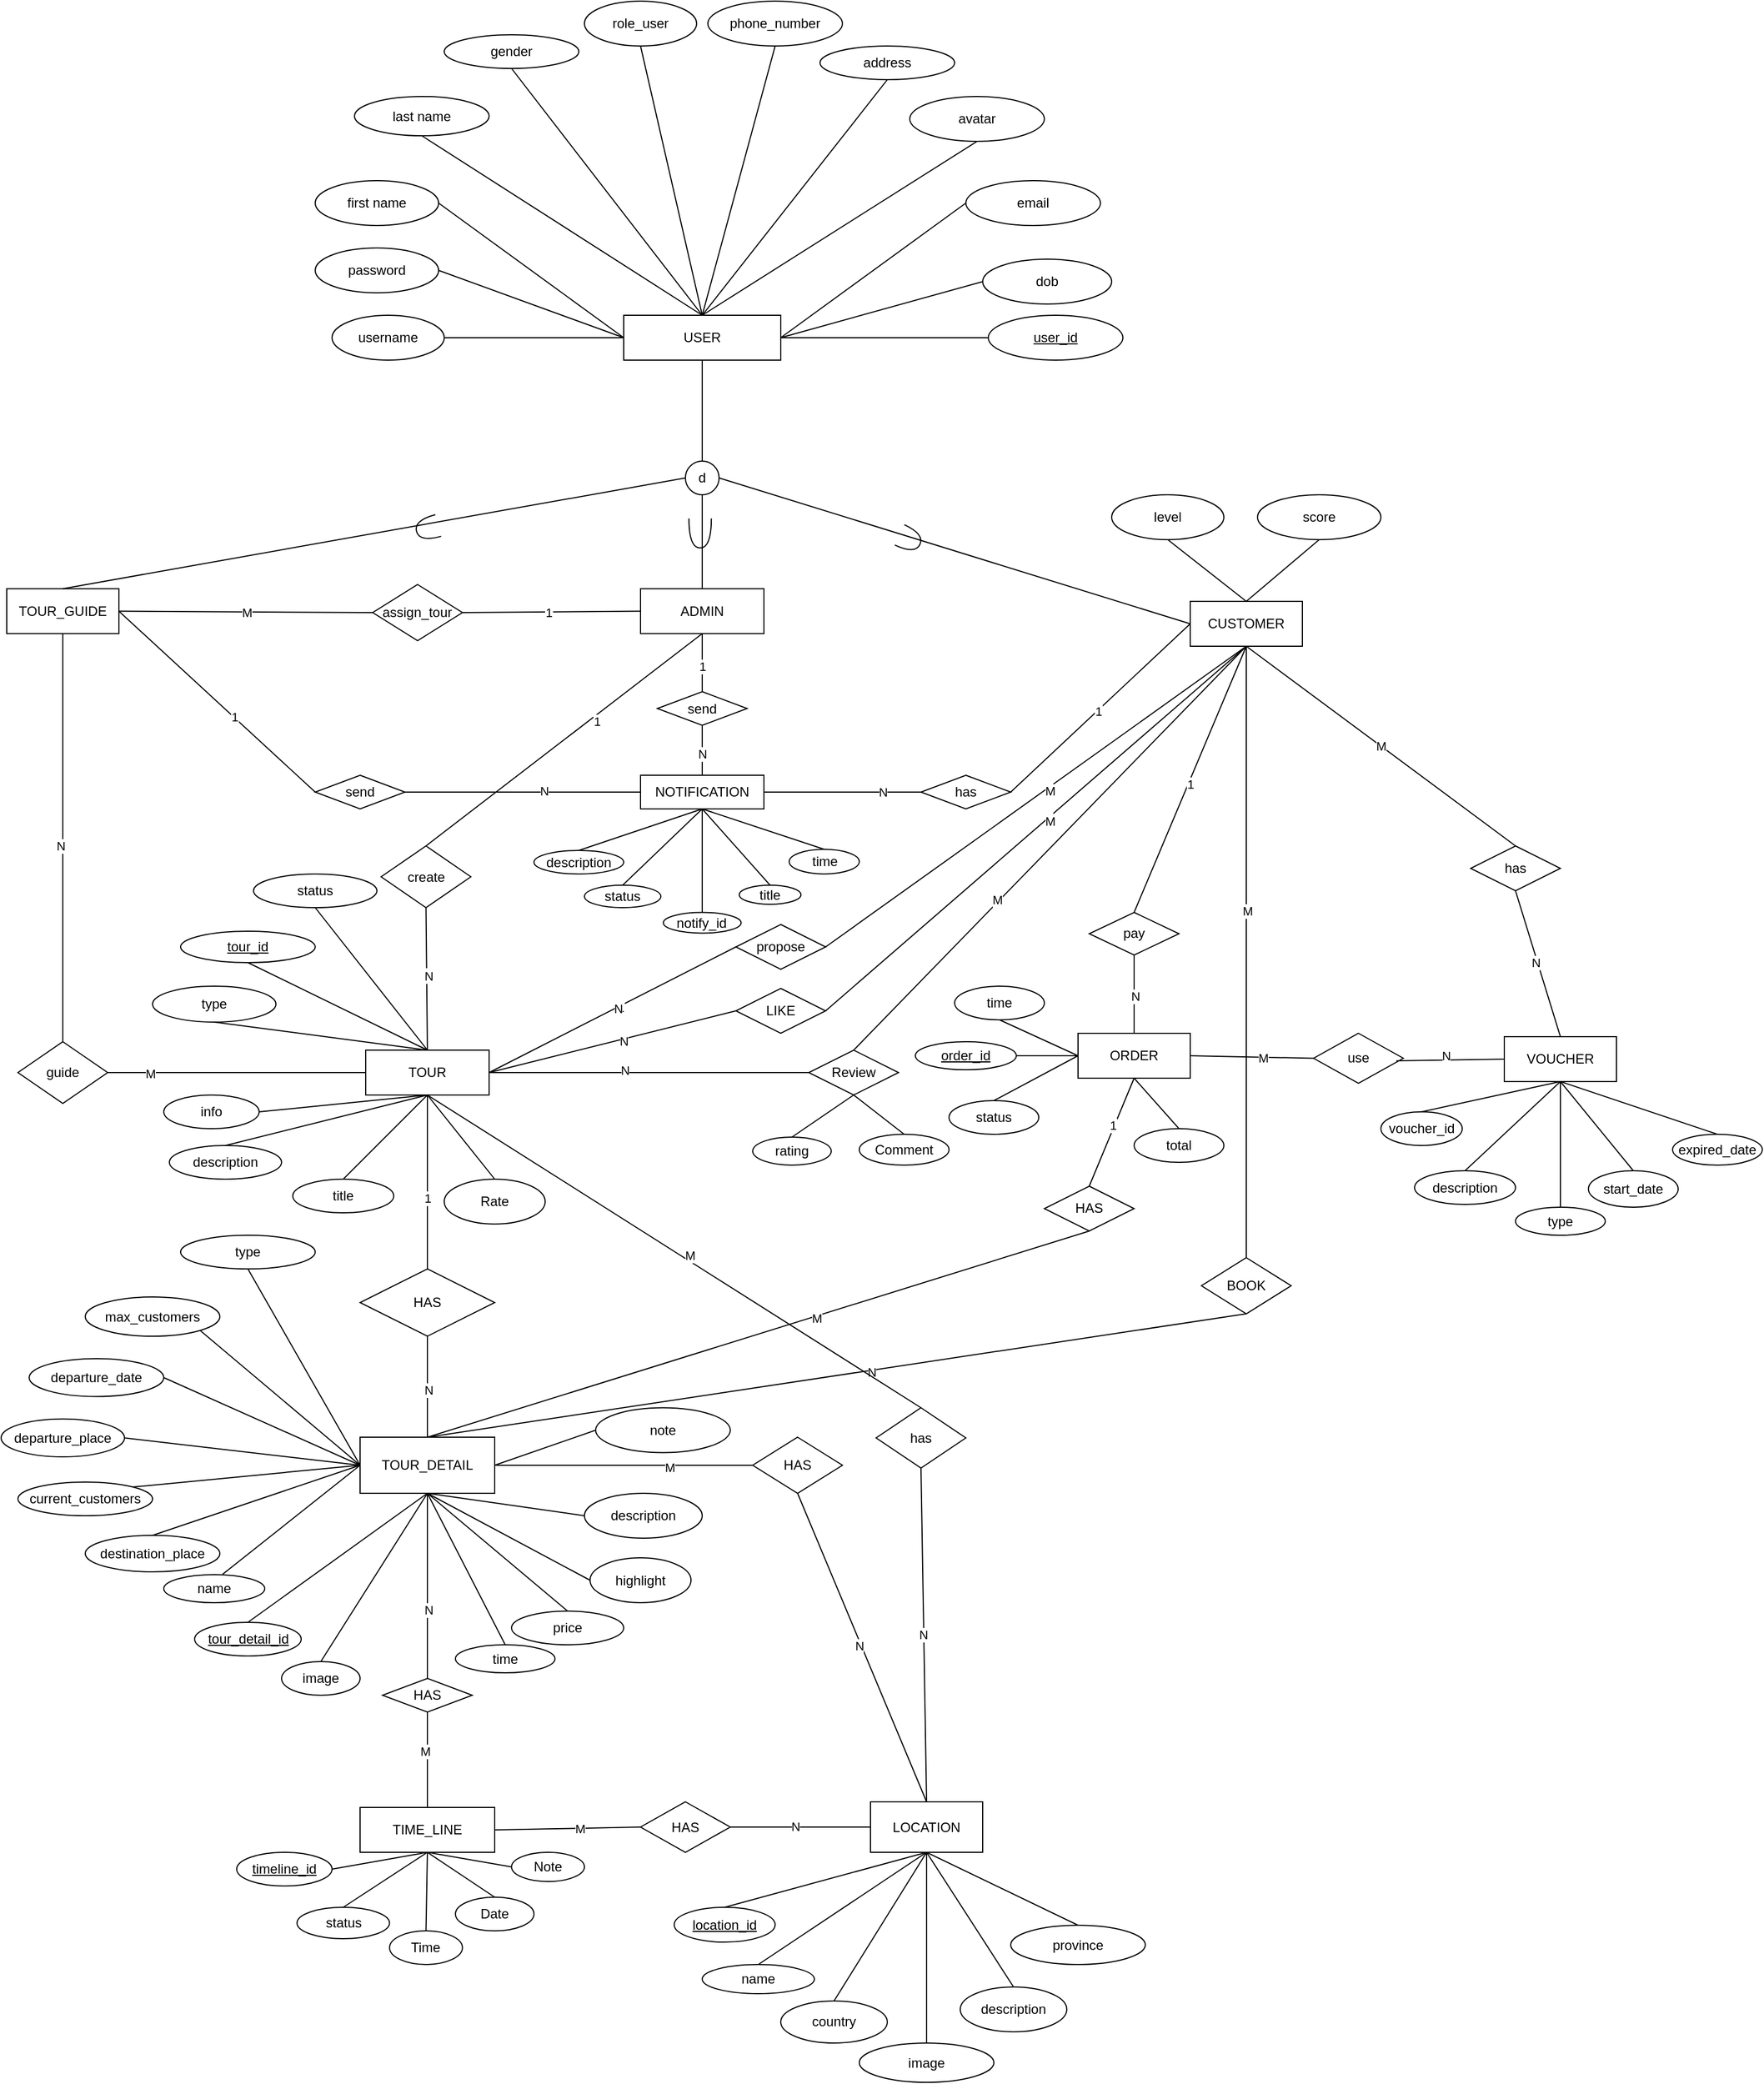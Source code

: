 <mxfile>
    <diagram id="cel2R7KlRSiV6yq5aHG4" name="Page-1">
        <mxGraphModel dx="1692" dy="1862" grid="1" gridSize="10" guides="1" tooltips="1" connect="1" arrows="1" fold="1" page="1" pageScale="1" pageWidth="850" pageHeight="1100" math="0" shadow="0">
            <root>
                <mxCell id="0"/>
                <mxCell id="1" parent="0"/>
                <mxCell id="258" value="TOUR" style="rounded=0;whiteSpace=wrap;html=1;" vertex="1" parent="1">
                    <mxGeometry x="65" y="725" width="110" height="40" as="geometry"/>
                </mxCell>
                <mxCell id="259" value="HAS" style="shape=rhombus;perimeter=rhombusPerimeter;whiteSpace=wrap;html=1;align=center;" vertex="1" parent="1">
                    <mxGeometry x="60" y="920" width="120" height="60" as="geometry"/>
                </mxCell>
                <mxCell id="260" value="CUSTOMER" style="whiteSpace=wrap;html=1;align=center;" vertex="1" parent="1">
                    <mxGeometry x="800" y="325" width="100" height="40" as="geometry"/>
                </mxCell>
                <mxCell id="261" value="Review" style="rhombus;whiteSpace=wrap;html=1;" vertex="1" parent="1">
                    <mxGeometry x="460" y="725" width="80" height="40" as="geometry"/>
                </mxCell>
                <mxCell id="262" value="" style="endArrow=none;html=1;rounded=0;exitX=0.5;exitY=0;exitDx=0;exitDy=0;entryX=0.5;entryY=1;entryDx=0;entryDy=0;" edge="1" parent="1" source="261" target="260">
                    <mxGeometry width="50" height="50" relative="1" as="geometry">
                        <mxPoint x="480" y="570" as="sourcePoint"/>
                        <mxPoint x="530" y="520" as="targetPoint"/>
                    </mxGeometry>
                </mxCell>
                <mxCell id="263" value="M" style="edgeLabel;html=1;align=center;verticalAlign=middle;resizable=0;points=[];" connectable="0" vertex="1" parent="262">
                    <mxGeometry x="-0.261" y="2" relative="1" as="geometry">
                        <mxPoint as="offset"/>
                    </mxGeometry>
                </mxCell>
                <mxCell id="264" value="has" style="rhombus;whiteSpace=wrap;html=1;" vertex="1" parent="1">
                    <mxGeometry x="1050" y="543" width="80" height="40" as="geometry"/>
                </mxCell>
                <mxCell id="265" value="VOUCHER" style="rounded=0;whiteSpace=wrap;html=1;" vertex="1" parent="1">
                    <mxGeometry x="1080" y="713" width="100" height="40" as="geometry"/>
                </mxCell>
                <mxCell id="266" value="USER" style="rounded=0;whiteSpace=wrap;html=1;" vertex="1" parent="1">
                    <mxGeometry x="295" y="70" width="140" height="40" as="geometry"/>
                </mxCell>
                <mxCell id="267" value="TOUR_GUIDE" style="rounded=0;whiteSpace=wrap;html=1;" vertex="1" parent="1">
                    <mxGeometry x="-255" y="313.75" width="100" height="40" as="geometry"/>
                </mxCell>
                <mxCell id="268" value="ADMIN" style="rounded=0;whiteSpace=wrap;html=1;" vertex="1" parent="1">
                    <mxGeometry x="310" y="313.75" width="110" height="40" as="geometry"/>
                </mxCell>
                <mxCell id="269" value="M" style="endArrow=none;html=1;rounded=0;exitX=0.5;exitY=1;exitDx=0;exitDy=0;entryX=0.5;entryY=0;entryDx=0;entryDy=0;" edge="1" parent="1" source="260" target="264">
                    <mxGeometry width="50" height="50" relative="1" as="geometry">
                        <mxPoint x="550" y="350" as="sourcePoint"/>
                        <mxPoint x="1000" y="600" as="targetPoint"/>
                    </mxGeometry>
                </mxCell>
                <mxCell id="270" value="" style="endArrow=none;html=1;rounded=0;exitX=0.5;exitY=1;exitDx=0;exitDy=0;entryX=0.5;entryY=0;entryDx=0;entryDy=0;" edge="1" parent="1" source="264" target="265">
                    <mxGeometry width="50" height="50" relative="1" as="geometry">
                        <mxPoint x="550" y="350" as="sourcePoint"/>
                        <mxPoint x="600" y="300" as="targetPoint"/>
                    </mxGeometry>
                </mxCell>
                <mxCell id="271" value="N" style="edgeLabel;html=1;align=center;verticalAlign=middle;resizable=0;points=[];" connectable="0" vertex="1" parent="270">
                    <mxGeometry x="-0.027" y="-2" relative="1" as="geometry">
                        <mxPoint as="offset"/>
                    </mxGeometry>
                </mxCell>
                <mxCell id="272" value="" style="endArrow=none;html=1;rounded=0;exitX=0.5;exitY=1;exitDx=0;exitDy=0;entryX=1;entryY=0.5;entryDx=0;entryDy=0;" edge="1" parent="1" source="260" target="275">
                    <mxGeometry width="50" height="50" relative="1" as="geometry">
                        <mxPoint x="865" y="399" as="sourcePoint"/>
                        <mxPoint x="455" y="647" as="targetPoint"/>
                    </mxGeometry>
                </mxCell>
                <mxCell id="273" value="1" style="edgeLabel;html=1;align=center;verticalAlign=middle;resizable=0;points=[];" connectable="0" vertex="1" parent="272">
                    <mxGeometry x="-0.059" y="1" relative="1" as="geometry">
                        <mxPoint as="offset"/>
                    </mxGeometry>
                </mxCell>
                <mxCell id="274" value="M" style="edgeLabel;html=1;align=center;verticalAlign=middle;resizable=0;points=[];" connectable="0" vertex="1" parent="272">
                    <mxGeometry x="-0.059" y="2" relative="1" as="geometry">
                        <mxPoint y="1" as="offset"/>
                    </mxGeometry>
                </mxCell>
                <mxCell id="275" value="LIKE" style="rhombus;whiteSpace=wrap;html=1;" vertex="1" parent="1">
                    <mxGeometry x="395" y="670" width="80" height="40" as="geometry"/>
                </mxCell>
                <mxCell id="276" value="TOUR_DETAIL" style="rounded=0;whiteSpace=wrap;html=1;" vertex="1" parent="1">
                    <mxGeometry x="60" y="1070" width="120" height="50" as="geometry"/>
                </mxCell>
                <mxCell id="277" value="" style="endArrow=none;html=1;rounded=0;exitX=0.5;exitY=0;exitDx=0;exitDy=0;entryX=0.5;entryY=1;entryDx=0;entryDy=0;" edge="1" parent="1" source="276" target="259">
                    <mxGeometry width="50" height="50" relative="1" as="geometry">
                        <mxPoint x="230" y="300" as="sourcePoint"/>
                        <mxPoint x="280" y="250" as="targetPoint"/>
                    </mxGeometry>
                </mxCell>
                <mxCell id="278" value="N" style="edgeLabel;html=1;align=center;verticalAlign=middle;resizable=0;points=[];" connectable="0" vertex="1" parent="277">
                    <mxGeometry x="-0.065" y="-1" relative="1" as="geometry">
                        <mxPoint as="offset"/>
                    </mxGeometry>
                </mxCell>
                <mxCell id="279" value="1" style="edgeLabel;html=1;align=center;verticalAlign=middle;resizable=0;points=[];" connectable="0" vertex="1" parent="277">
                    <mxGeometry x="-0.051" relative="1" as="geometry">
                        <mxPoint as="offset"/>
                    </mxGeometry>
                </mxCell>
                <mxCell id="280" value="N" style="edgeLabel;html=1;align=center;verticalAlign=middle;resizable=0;points=[];" connectable="0" vertex="1" parent="277">
                    <mxGeometry x="-0.067" y="-1" relative="1" as="geometry">
                        <mxPoint as="offset"/>
                    </mxGeometry>
                </mxCell>
                <mxCell id="281" value="Rate" style="ellipse;whiteSpace=wrap;html=1;" vertex="1" parent="1">
                    <mxGeometry x="135" y="840" width="90" height="40" as="geometry"/>
                </mxCell>
                <mxCell id="282" value="" style="endArrow=none;html=1;rounded=0;exitX=0.5;exitY=1;exitDx=0;exitDy=0;entryX=0.5;entryY=0;entryDx=0;entryDy=0;" edge="1" parent="1" source="258" target="281">
                    <mxGeometry width="50" height="50" relative="1" as="geometry">
                        <mxPoint x="390" y="590" as="sourcePoint"/>
                        <mxPoint x="440" y="540" as="targetPoint"/>
                    </mxGeometry>
                </mxCell>
                <mxCell id="283" value="BOOK" style="rhombus;whiteSpace=wrap;html=1;" vertex="1" parent="1">
                    <mxGeometry x="810" y="910" width="80" height="50" as="geometry"/>
                </mxCell>
                <mxCell id="284" value="" style="endArrow=none;html=1;rounded=0;exitX=0.5;exitY=0;exitDx=0;exitDy=0;entryX=0.5;entryY=1;entryDx=0;entryDy=0;" edge="1" parent="1" source="283" target="260">
                    <mxGeometry width="50" height="50" relative="1" as="geometry">
                        <mxPoint x="360" y="535" as="sourcePoint"/>
                        <mxPoint x="440" y="360" as="targetPoint"/>
                    </mxGeometry>
                </mxCell>
                <mxCell id="285" value="M" style="edgeLabel;html=1;align=center;verticalAlign=middle;resizable=0;points=[];" connectable="0" vertex="1" parent="284">
                    <mxGeometry x="0.134" y="-1" relative="1" as="geometry">
                        <mxPoint as="offset"/>
                    </mxGeometry>
                </mxCell>
                <mxCell id="286" value="" style="endArrow=none;html=1;rounded=0;exitX=0.5;exitY=0;exitDx=0;exitDy=0;entryX=0.5;entryY=1;entryDx=0;entryDy=0;" edge="1" parent="1" source="276" target="283">
                    <mxGeometry width="50" height="50" relative="1" as="geometry">
                        <mxPoint x="390" y="410" as="sourcePoint"/>
                        <mxPoint x="440" y="360" as="targetPoint"/>
                    </mxGeometry>
                </mxCell>
                <mxCell id="287" value="N" style="edgeLabel;html=1;align=center;verticalAlign=middle;resizable=0;points=[];" connectable="0" vertex="1" parent="286">
                    <mxGeometry x="0.085" y="-1" relative="1" as="geometry">
                        <mxPoint as="offset"/>
                    </mxGeometry>
                </mxCell>
                <mxCell id="288" value="username" style="ellipse;whiteSpace=wrap;html=1;" vertex="1" parent="1">
                    <mxGeometry x="35" y="70" width="100" height="40" as="geometry"/>
                </mxCell>
                <mxCell id="289" value="password" style="ellipse;whiteSpace=wrap;html=1;" vertex="1" parent="1">
                    <mxGeometry x="20" y="10" width="110" height="40" as="geometry"/>
                </mxCell>
                <mxCell id="290" value="first name" style="ellipse;whiteSpace=wrap;html=1;" vertex="1" parent="1">
                    <mxGeometry x="20" y="-50" width="110" height="40" as="geometry"/>
                </mxCell>
                <mxCell id="291" value="last name" style="ellipse;whiteSpace=wrap;html=1;" vertex="1" parent="1">
                    <mxGeometry x="55" y="-125" width="120" height="35" as="geometry"/>
                </mxCell>
                <mxCell id="292" value="phone_number" style="ellipse;whiteSpace=wrap;html=1;" vertex="1" parent="1">
                    <mxGeometry x="370" y="-210" width="120" height="40" as="geometry"/>
                </mxCell>
                <mxCell id="293" value="gender" style="ellipse;whiteSpace=wrap;html=1;" vertex="1" parent="1">
                    <mxGeometry x="135" y="-180" width="120" height="30" as="geometry"/>
                </mxCell>
                <mxCell id="294" value="email" style="ellipse;whiteSpace=wrap;html=1;" vertex="1" parent="1">
                    <mxGeometry x="600" y="-50" width="120" height="40" as="geometry"/>
                </mxCell>
                <mxCell id="295" value="dob" style="ellipse;whiteSpace=wrap;html=1;" vertex="1" parent="1">
                    <mxGeometry x="615" y="20" width="115" height="40" as="geometry"/>
                </mxCell>
                <mxCell id="296" value="role_user" style="ellipse;whiteSpace=wrap;html=1;" vertex="1" parent="1">
                    <mxGeometry x="260" y="-210" width="100" height="40" as="geometry"/>
                </mxCell>
                <mxCell id="297" value="" style="endArrow=none;html=1;rounded=0;exitX=0;exitY=0.5;exitDx=0;exitDy=0;entryX=1;entryY=0.5;entryDx=0;entryDy=0;" edge="1" parent="1" source="266" target="288">
                    <mxGeometry width="50" height="50" relative="1" as="geometry">
                        <mxPoint x="390" y="60" as="sourcePoint"/>
                        <mxPoint x="440" y="10" as="targetPoint"/>
                    </mxGeometry>
                </mxCell>
                <mxCell id="298" value="" style="endArrow=none;html=1;rounded=0;exitX=0;exitY=0.5;exitDx=0;exitDy=0;entryX=1;entryY=0.5;entryDx=0;entryDy=0;" edge="1" parent="1" source="266" target="289">
                    <mxGeometry width="50" height="50" relative="1" as="geometry">
                        <mxPoint x="390" y="60" as="sourcePoint"/>
                        <mxPoint x="440" y="10" as="targetPoint"/>
                    </mxGeometry>
                </mxCell>
                <mxCell id="299" value="" style="endArrow=none;html=1;rounded=0;exitX=0;exitY=0.5;exitDx=0;exitDy=0;entryX=1;entryY=0.5;entryDx=0;entryDy=0;" edge="1" parent="1" source="266" target="290">
                    <mxGeometry width="50" height="50" relative="1" as="geometry">
                        <mxPoint x="390" y="60" as="sourcePoint"/>
                        <mxPoint x="440" y="10" as="targetPoint"/>
                    </mxGeometry>
                </mxCell>
                <mxCell id="300" value="" style="endArrow=none;html=1;rounded=0;exitX=0.5;exitY=0;exitDx=0;exitDy=0;entryX=0.5;entryY=1;entryDx=0;entryDy=0;" edge="1" parent="1" source="266" target="291">
                    <mxGeometry width="50" height="50" relative="1" as="geometry">
                        <mxPoint x="390" y="60" as="sourcePoint"/>
                        <mxPoint x="440" y="10" as="targetPoint"/>
                    </mxGeometry>
                </mxCell>
                <mxCell id="301" value="" style="endArrow=none;html=1;rounded=0;exitX=0.5;exitY=0;exitDx=0;exitDy=0;entryX=0.5;entryY=1;entryDx=0;entryDy=0;" edge="1" parent="1" source="266" target="293">
                    <mxGeometry width="50" height="50" relative="1" as="geometry">
                        <mxPoint x="390" y="60" as="sourcePoint"/>
                        <mxPoint x="440" y="10" as="targetPoint"/>
                    </mxGeometry>
                </mxCell>
                <mxCell id="302" value="" style="endArrow=none;html=1;rounded=0;exitX=0.5;exitY=0;exitDx=0;exitDy=0;entryX=0.5;entryY=1;entryDx=0;entryDy=0;" edge="1" parent="1" source="266" target="296">
                    <mxGeometry width="50" height="50" relative="1" as="geometry">
                        <mxPoint x="390" y="60" as="sourcePoint"/>
                        <mxPoint x="440" y="10" as="targetPoint"/>
                    </mxGeometry>
                </mxCell>
                <mxCell id="303" value="" style="endArrow=none;html=1;rounded=0;exitX=0.5;exitY=0;exitDx=0;exitDy=0;entryX=0.5;entryY=1;entryDx=0;entryDy=0;" edge="1" parent="1" source="266" target="292">
                    <mxGeometry width="50" height="50" relative="1" as="geometry">
                        <mxPoint x="390" y="60" as="sourcePoint"/>
                        <mxPoint x="440" y="10" as="targetPoint"/>
                    </mxGeometry>
                </mxCell>
                <mxCell id="304" value="" style="endArrow=none;html=1;rounded=0;exitX=1;exitY=0.5;exitDx=0;exitDy=0;entryX=0;entryY=0.5;entryDx=0;entryDy=0;" edge="1" parent="1" source="266" target="294">
                    <mxGeometry width="50" height="50" relative="1" as="geometry">
                        <mxPoint x="390" y="60" as="sourcePoint"/>
                        <mxPoint x="440" y="10" as="targetPoint"/>
                    </mxGeometry>
                </mxCell>
                <mxCell id="305" value="" style="endArrow=none;html=1;rounded=0;entryX=0;entryY=0.5;entryDx=0;entryDy=0;exitX=1;exitY=0.5;exitDx=0;exitDy=0;" edge="1" parent="1" source="266" target="295">
                    <mxGeometry width="50" height="50" relative="1" as="geometry">
                        <mxPoint x="370" y="70" as="sourcePoint"/>
                        <mxPoint x="440" y="10" as="targetPoint"/>
                    </mxGeometry>
                </mxCell>
                <mxCell id="306" value="level" style="ellipse;whiteSpace=wrap;html=1;" vertex="1" parent="1">
                    <mxGeometry x="730" y="230" width="100" height="40" as="geometry"/>
                </mxCell>
                <mxCell id="307" value="" style="endArrow=none;html=1;rounded=0;exitX=0.5;exitY=0;exitDx=0;exitDy=0;entryX=0.5;entryY=1;entryDx=0;entryDy=0;" edge="1" parent="1" source="260" target="306">
                    <mxGeometry width="50" height="50" relative="1" as="geometry">
                        <mxPoint x="370" y="130" as="sourcePoint"/>
                        <mxPoint x="420" y="80" as="targetPoint"/>
                    </mxGeometry>
                </mxCell>
                <mxCell id="308" value="d" style="ellipse;whiteSpace=wrap;html=1;aspect=fixed;" vertex="1" parent="1">
                    <mxGeometry x="350" y="200" width="30" height="30" as="geometry"/>
                </mxCell>
                <mxCell id="309" value="" style="endArrow=none;html=1;rounded=0;exitX=0.5;exitY=1;exitDx=0;exitDy=0;entryX=0.5;entryY=0;entryDx=0;entryDy=0;" edge="1" parent="1" source="266" target="308">
                    <mxGeometry width="50" height="50" relative="1" as="geometry">
                        <mxPoint x="370" y="130" as="sourcePoint"/>
                        <mxPoint x="420" y="80" as="targetPoint"/>
                    </mxGeometry>
                </mxCell>
                <mxCell id="310" value="" style="endArrow=none;html=1;rounded=0;exitX=1;exitY=0.5;exitDx=0;exitDy=0;entryX=0;entryY=0.5;entryDx=0;entryDy=0;" edge="1" parent="1" source="308" target="260">
                    <mxGeometry width="50" height="50" relative="1" as="geometry">
                        <mxPoint x="370" y="130" as="sourcePoint"/>
                        <mxPoint x="620" y="250" as="targetPoint"/>
                    </mxGeometry>
                </mxCell>
                <mxCell id="311" value="" style="endArrow=none;html=1;rounded=0;exitX=0.5;exitY=0;exitDx=0;exitDy=0;entryX=0.5;entryY=1;entryDx=0;entryDy=0;" edge="1" parent="1" source="268" target="308">
                    <mxGeometry width="50" height="50" relative="1" as="geometry">
                        <mxPoint x="370" y="360" as="sourcePoint"/>
                        <mxPoint x="420" y="310" as="targetPoint"/>
                    </mxGeometry>
                </mxCell>
                <mxCell id="312" value="" style="endArrow=none;html=1;rounded=0;exitX=0.5;exitY=0;exitDx=0;exitDy=0;entryX=0;entryY=0.5;entryDx=0;entryDy=0;" edge="1" parent="1" source="267" target="308">
                    <mxGeometry width="50" height="50" relative="1" as="geometry">
                        <mxPoint x="370" y="240" as="sourcePoint"/>
                        <mxPoint x="420" y="190" as="targetPoint"/>
                    </mxGeometry>
                </mxCell>
                <mxCell id="313" value="ORDER" style="rounded=0;whiteSpace=wrap;html=1;" vertex="1" parent="1">
                    <mxGeometry x="700" y="710" width="100" height="40" as="geometry"/>
                </mxCell>
                <mxCell id="314" value="create" style="rhombus;whiteSpace=wrap;html=1;" vertex="1" parent="1">
                    <mxGeometry x="78.75" y="543" width="80" height="55" as="geometry"/>
                </mxCell>
                <mxCell id="315" value="" style="endArrow=none;html=1;rounded=0;exitX=0.5;exitY=0;exitDx=0;exitDy=0;entryX=0.5;entryY=1;entryDx=0;entryDy=0;" edge="1" parent="1" source="314" target="268">
                    <mxGeometry width="50" height="50" relative="1" as="geometry">
                        <mxPoint x="370" y="360" as="sourcePoint"/>
                        <mxPoint x="420" y="310" as="targetPoint"/>
                    </mxGeometry>
                </mxCell>
                <mxCell id="316" value="1" style="edgeLabel;html=1;align=center;verticalAlign=middle;resizable=0;points=[];" connectable="0" vertex="1" parent="315">
                    <mxGeometry x="0.21" y="-4" relative="1" as="geometry">
                        <mxPoint as="offset"/>
                    </mxGeometry>
                </mxCell>
                <mxCell id="317" value="name" style="ellipse;whiteSpace=wrap;html=1;" vertex="1" parent="1">
                    <mxGeometry x="-115" y="1192.5" width="90" height="25" as="geometry"/>
                </mxCell>
                <mxCell id="318" value="type" style="ellipse;whiteSpace=wrap;html=1;" vertex="1" parent="1">
                    <mxGeometry x="-100" y="890" width="120" height="30" as="geometry"/>
                </mxCell>
                <mxCell id="319" value="max_customers" style="ellipse;whiteSpace=wrap;html=1;" vertex="1" parent="1">
                    <mxGeometry x="-185" y="945" width="120" height="35" as="geometry"/>
                </mxCell>
                <mxCell id="320" value="" style="endArrow=none;html=1;rounded=0;exitX=0.583;exitY=-0.013;exitDx=0;exitDy=0;entryX=0;entryY=0.5;entryDx=0;entryDy=0;exitPerimeter=0;" edge="1" parent="1" source="317" target="276">
                    <mxGeometry width="50" height="50" relative="1" as="geometry">
                        <mxPoint x="370" y="690" as="sourcePoint"/>
                        <mxPoint x="420" y="640" as="targetPoint"/>
                    </mxGeometry>
                </mxCell>
                <mxCell id="321" value="" style="endArrow=none;html=1;rounded=0;exitX=0.5;exitY=1;exitDx=0;exitDy=0;entryX=0;entryY=0.5;entryDx=0;entryDy=0;" edge="1" parent="1" source="318" target="276">
                    <mxGeometry width="50" height="50" relative="1" as="geometry">
                        <mxPoint x="370" y="690" as="sourcePoint"/>
                        <mxPoint x="420" y="640" as="targetPoint"/>
                    </mxGeometry>
                </mxCell>
                <mxCell id="322" value="" style="endArrow=none;html=1;rounded=0;exitX=1;exitY=1;exitDx=0;exitDy=0;entryX=0;entryY=0.5;entryDx=0;entryDy=0;" edge="1" parent="1" source="319" target="276">
                    <mxGeometry width="50" height="50" relative="1" as="geometry">
                        <mxPoint x="370" y="690" as="sourcePoint"/>
                        <mxPoint x="420" y="640" as="targetPoint"/>
                    </mxGeometry>
                </mxCell>
                <mxCell id="323" value="" style="endArrow=none;html=1;rounded=0;exitX=0;exitY=0.5;exitDx=0;exitDy=0;entryX=1;entryY=0.5;entryDx=0;entryDy=0;" edge="1" parent="1" source="276" target="324">
                    <mxGeometry width="50" height="50" relative="1" as="geometry">
                        <mxPoint x="370" y="690" as="sourcePoint"/>
                        <mxPoint x="420" y="640" as="targetPoint"/>
                    </mxGeometry>
                </mxCell>
                <mxCell id="324" value="departure_date" style="ellipse;whiteSpace=wrap;html=1;" vertex="1" parent="1">
                    <mxGeometry x="-235" y="1000" width="120" height="33.75" as="geometry"/>
                </mxCell>
                <mxCell id="325" value="departure_place" style="ellipse;whiteSpace=wrap;html=1;" vertex="1" parent="1">
                    <mxGeometry x="-260" y="1053.75" width="110" height="33.75" as="geometry"/>
                </mxCell>
                <mxCell id="326" value="" style="endArrow=none;html=1;rounded=0;entryX=0;entryY=0.5;entryDx=0;entryDy=0;exitX=1;exitY=0.5;exitDx=0;exitDy=0;" edge="1" parent="1" source="325" target="276">
                    <mxGeometry width="50" height="50" relative="1" as="geometry">
                        <mxPoint x="370" y="800" as="sourcePoint"/>
                        <mxPoint x="420" y="750" as="targetPoint"/>
                    </mxGeometry>
                </mxCell>
                <mxCell id="327" value="destination_place" style="ellipse;whiteSpace=wrap;html=1;" vertex="1" parent="1">
                    <mxGeometry x="-185" y="1157.5" width="120" height="32.5" as="geometry"/>
                </mxCell>
                <mxCell id="328" value="" style="endArrow=none;html=1;rounded=0;entryX=0;entryY=0.5;entryDx=0;entryDy=0;exitX=0.5;exitY=0;exitDx=0;exitDy=0;" edge="1" parent="1" source="327" target="276">
                    <mxGeometry width="50" height="50" relative="1" as="geometry">
                        <mxPoint x="370" y="800" as="sourcePoint"/>
                        <mxPoint x="420" y="750" as="targetPoint"/>
                    </mxGeometry>
                </mxCell>
                <mxCell id="329" value="image" style="ellipse;whiteSpace=wrap;html=1;" vertex="1" parent="1">
                    <mxGeometry x="-10" y="1270" width="70" height="30" as="geometry"/>
                </mxCell>
                <mxCell id="330" value="" style="endArrow=none;html=1;rounded=0;entryX=0.5;entryY=1;entryDx=0;entryDy=0;exitX=0.5;exitY=0;exitDx=0;exitDy=0;" edge="1" parent="1" source="329" target="276">
                    <mxGeometry width="50" height="50" relative="1" as="geometry">
                        <mxPoint x="370" y="1030" as="sourcePoint"/>
                        <mxPoint x="420" y="980" as="targetPoint"/>
                    </mxGeometry>
                </mxCell>
                <mxCell id="331" value="time" style="ellipse;whiteSpace=wrap;html=1;" vertex="1" parent="1">
                    <mxGeometry x="145" y="1255" width="88.75" height="25" as="geometry"/>
                </mxCell>
                <mxCell id="332" value="" style="endArrow=none;html=1;rounded=0;entryX=0.5;entryY=1;entryDx=0;entryDy=0;exitX=0.5;exitY=0;exitDx=0;exitDy=0;" edge="1" parent="1" source="331" target="276">
                    <mxGeometry width="50" height="50" relative="1" as="geometry">
                        <mxPoint x="370" y="1030" as="sourcePoint"/>
                        <mxPoint x="420" y="980" as="targetPoint"/>
                    </mxGeometry>
                </mxCell>
                <mxCell id="333" value="price" style="ellipse;whiteSpace=wrap;html=1;" vertex="1" parent="1">
                    <mxGeometry x="195" y="1225" width="100" height="30" as="geometry"/>
                </mxCell>
                <mxCell id="334" value="" style="endArrow=none;html=1;rounded=0;entryX=0.5;entryY=1;entryDx=0;entryDy=0;exitX=0.5;exitY=0;exitDx=0;exitDy=0;" edge="1" parent="1" source="333" target="276">
                    <mxGeometry width="50" height="50" relative="1" as="geometry">
                        <mxPoint x="270" y="1170" as="sourcePoint"/>
                        <mxPoint x="420" y="860" as="targetPoint"/>
                    </mxGeometry>
                </mxCell>
                <mxCell id="335" value="highlight" style="ellipse;whiteSpace=wrap;html=1;" vertex="1" parent="1">
                    <mxGeometry x="265" y="1177.5" width="90" height="40" as="geometry"/>
                </mxCell>
                <mxCell id="336" value="" style="endArrow=none;html=1;rounded=0;entryX=0.5;entryY=1;entryDx=0;entryDy=0;exitX=0;exitY=0.5;exitDx=0;exitDy=0;" edge="1" parent="1" source="335" target="276">
                    <mxGeometry width="50" height="50" relative="1" as="geometry">
                        <mxPoint x="370" y="910" as="sourcePoint"/>
                        <mxPoint x="420" y="860" as="targetPoint"/>
                    </mxGeometry>
                </mxCell>
                <mxCell id="337" value="description" style="ellipse;whiteSpace=wrap;html=1;" vertex="1" parent="1">
                    <mxGeometry x="260" y="1120" width="105" height="40" as="geometry"/>
                </mxCell>
                <mxCell id="338" value="note" style="ellipse;whiteSpace=wrap;html=1;" vertex="1" parent="1">
                    <mxGeometry x="270" y="1043.75" width="120" height="40" as="geometry"/>
                </mxCell>
                <mxCell id="339" value="" style="endArrow=none;html=1;rounded=0;exitX=0;exitY=0.5;exitDx=0;exitDy=0;entryX=1;entryY=0.5;entryDx=0;entryDy=0;" edge="1" parent="1" source="338" target="276">
                    <mxGeometry width="50" height="50" relative="1" as="geometry">
                        <mxPoint x="370" y="910" as="sourcePoint"/>
                        <mxPoint x="370" y="1005" as="targetPoint"/>
                    </mxGeometry>
                </mxCell>
                <mxCell id="340" value="" style="endArrow=none;html=1;rounded=0;exitX=0.5;exitY=1;exitDx=0;exitDy=0;entryX=0;entryY=0.5;entryDx=0;entryDy=0;" edge="1" parent="1" source="276" target="337">
                    <mxGeometry width="50" height="50" relative="1" as="geometry">
                        <mxPoint x="370" y="910" as="sourcePoint"/>
                        <mxPoint x="420" y="860" as="targetPoint"/>
                    </mxGeometry>
                </mxCell>
                <mxCell id="341" value="pay" style="rhombus;whiteSpace=wrap;html=1;" vertex="1" parent="1">
                    <mxGeometry x="710" y="602.25" width="80" height="38" as="geometry"/>
                </mxCell>
                <mxCell id="342" value="" style="endArrow=none;html=1;rounded=0;entryX=0.5;entryY=1;entryDx=0;entryDy=0;exitX=0.5;exitY=0;exitDx=0;exitDy=0;" edge="1" parent="1" source="341" target="260">
                    <mxGeometry width="50" height="50" relative="1" as="geometry">
                        <mxPoint x="390" y="530" as="sourcePoint"/>
                        <mxPoint x="440" y="480" as="targetPoint"/>
                    </mxGeometry>
                </mxCell>
                <mxCell id="343" value="1" style="edgeLabel;html=1;align=center;verticalAlign=middle;resizable=0;points=[];" connectable="0" vertex="1" parent="342">
                    <mxGeometry x="-0.028" y="-1" relative="1" as="geometry">
                        <mxPoint as="offset"/>
                    </mxGeometry>
                </mxCell>
                <mxCell id="344" value="" style="endArrow=none;html=1;rounded=0;entryX=0.5;entryY=1;entryDx=0;entryDy=0;exitX=0.5;exitY=0;exitDx=0;exitDy=0;" edge="1" parent="1" source="313" target="341">
                    <mxGeometry width="50" height="50" relative="1" as="geometry">
                        <mxPoint x="390" y="530" as="sourcePoint"/>
                        <mxPoint x="440" y="480" as="targetPoint"/>
                    </mxGeometry>
                </mxCell>
                <mxCell id="345" value="N" style="edgeLabel;html=1;align=center;verticalAlign=middle;resizable=0;points=[];" connectable="0" vertex="1" parent="344">
                    <mxGeometry x="-0.048" y="-1" relative="1" as="geometry">
                        <mxPoint as="offset"/>
                    </mxGeometry>
                </mxCell>
                <mxCell id="346" value="HAS" style="rhombus;whiteSpace=wrap;html=1;" vertex="1" parent="1">
                    <mxGeometry x="670" y="846.25" width="80" height="40" as="geometry"/>
                </mxCell>
                <mxCell id="347" value="" style="endArrow=none;html=1;rounded=0;exitX=0.5;exitY=0;exitDx=0;exitDy=0;entryX=0.5;entryY=1;entryDx=0;entryDy=0;" edge="1" parent="1" source="346" target="313">
                    <mxGeometry width="50" height="50" relative="1" as="geometry">
                        <mxPoint x="390" y="530" as="sourcePoint"/>
                        <mxPoint x="440" y="480" as="targetPoint"/>
                    </mxGeometry>
                </mxCell>
                <mxCell id="348" value="1" style="edgeLabel;html=1;align=center;verticalAlign=middle;resizable=0;points=[];" vertex="1" connectable="0" parent="347">
                    <mxGeometry x="0.121" y="2" relative="1" as="geometry">
                        <mxPoint as="offset"/>
                    </mxGeometry>
                </mxCell>
                <mxCell id="349" value="" style="endArrow=none;html=1;rounded=0;exitX=0.5;exitY=0;exitDx=0;exitDy=0;entryX=0.5;entryY=1;entryDx=0;entryDy=0;" edge="1" parent="1" source="276" target="346">
                    <mxGeometry width="50" height="50" relative="1" as="geometry">
                        <mxPoint x="390" y="530" as="sourcePoint"/>
                        <mxPoint x="440" y="480" as="targetPoint"/>
                    </mxGeometry>
                </mxCell>
                <mxCell id="350" value="M" style="edgeLabel;html=1;align=center;verticalAlign=middle;resizable=0;points=[];" connectable="0" vertex="1" parent="349">
                    <mxGeometry x="0.172" y="-1" relative="1" as="geometry">
                        <mxPoint x="1" as="offset"/>
                    </mxGeometry>
                </mxCell>
                <mxCell id="351" value="use" style="rhombus;whiteSpace=wrap;html=1;" vertex="1" parent="1">
                    <mxGeometry x="910" y="710" width="80" height="44.5" as="geometry"/>
                </mxCell>
                <mxCell id="352" value="" style="endArrow=none;html=1;rounded=0;entryX=1;entryY=0.5;entryDx=0;entryDy=0;exitX=0;exitY=0.5;exitDx=0;exitDy=0;" edge="1" parent="1" source="351" target="313">
                    <mxGeometry width="50" height="50" relative="1" as="geometry">
                        <mxPoint x="210" y="490" as="sourcePoint"/>
                        <mxPoint x="1160.0" y="525.0" as="targetPoint"/>
                    </mxGeometry>
                </mxCell>
                <mxCell id="353" value="M" style="edgeLabel;html=1;align=center;verticalAlign=middle;resizable=0;points=[];" connectable="0" vertex="1" parent="352">
                    <mxGeometry x="-0.2" relative="1" as="geometry">
                        <mxPoint x="-1" as="offset"/>
                    </mxGeometry>
                </mxCell>
                <mxCell id="354" value="" style="endArrow=none;html=1;rounded=0;entryX=0.922;entryY=0.551;entryDx=0;entryDy=0;exitX=0;exitY=0.5;exitDx=0;exitDy=0;entryPerimeter=0;" edge="1" parent="1" source="265" target="351">
                    <mxGeometry width="50" height="50" relative="1" as="geometry">
                        <mxPoint x="210" y="490" as="sourcePoint"/>
                        <mxPoint x="260" y="440" as="targetPoint"/>
                    </mxGeometry>
                </mxCell>
                <mxCell id="355" value="N" style="edgeLabel;html=1;align=center;verticalAlign=middle;resizable=0;points=[];" connectable="0" vertex="1" parent="354">
                    <mxGeometry x="0.093" y="-4" relative="1" as="geometry">
                        <mxPoint as="offset"/>
                    </mxGeometry>
                </mxCell>
                <mxCell id="356" value="&lt;u&gt;tour_id&lt;/u&gt;" style="ellipse;whiteSpace=wrap;html=1;" vertex="1" parent="1">
                    <mxGeometry x="-100" y="619" width="120" height="28" as="geometry"/>
                </mxCell>
                <mxCell id="357" value="" style="endArrow=none;html=1;rounded=0;exitX=0.5;exitY=1;exitDx=0;exitDy=0;entryX=0.5;entryY=0;entryDx=0;entryDy=0;" edge="1" parent="1" source="356" target="258">
                    <mxGeometry width="50" height="50" relative="1" as="geometry">
                        <mxPoint x="440" y="700" as="sourcePoint"/>
                        <mxPoint x="490" y="650" as="targetPoint"/>
                    </mxGeometry>
                </mxCell>
                <mxCell id="358" value="guide" style="rhombus;whiteSpace=wrap;html=1;" vertex="1" parent="1">
                    <mxGeometry x="-245" y="717.5" width="80" height="55" as="geometry"/>
                </mxCell>
                <mxCell id="359" value="assign_tour" style="rhombus;whiteSpace=wrap;html=1;" vertex="1" parent="1">
                    <mxGeometry x="71.25" y="310" width="80" height="50" as="geometry"/>
                </mxCell>
                <mxCell id="360" value="" style="endArrow=none;html=1;rounded=0;exitX=1;exitY=0.5;exitDx=0;exitDy=0;entryX=0;entryY=0.5;entryDx=0;entryDy=0;" edge="1" parent="1" source="359" target="268">
                    <mxGeometry width="50" height="50" relative="1" as="geometry">
                        <mxPoint x="440" y="320" as="sourcePoint"/>
                        <mxPoint x="490" y="270" as="targetPoint"/>
                    </mxGeometry>
                </mxCell>
                <mxCell id="361" value="1" style="edgeLabel;html=1;align=center;verticalAlign=middle;resizable=0;points=[];" connectable="0" vertex="1" parent="360">
                    <mxGeometry x="-0.034" relative="1" as="geometry">
                        <mxPoint as="offset"/>
                    </mxGeometry>
                </mxCell>
                <mxCell id="362" value="" style="endArrow=none;html=1;rounded=0;exitX=1;exitY=0.5;exitDx=0;exitDy=0;entryX=0;entryY=0.5;entryDx=0;entryDy=0;" edge="1" parent="1" source="267" target="359">
                    <mxGeometry width="50" height="50" relative="1" as="geometry">
                        <mxPoint x="440" y="320" as="sourcePoint"/>
                        <mxPoint x="490" y="270" as="targetPoint"/>
                    </mxGeometry>
                </mxCell>
                <mxCell id="363" value="M" style="edgeLabel;html=1;align=center;verticalAlign=middle;resizable=0;points=[];" connectable="0" vertex="1" parent="362">
                    <mxGeometry x="-0.001" relative="1" as="geometry">
                        <mxPoint x="1" as="offset"/>
                    </mxGeometry>
                </mxCell>
                <mxCell id="364" value="" style="endArrow=none;html=1;rounded=0;entryX=0.5;entryY=1;entryDx=0;entryDy=0;exitX=0.5;exitY=0;exitDx=0;exitDy=0;" edge="1" parent="1" source="358" target="267">
                    <mxGeometry width="50" height="50" relative="1" as="geometry">
                        <mxPoint x="440" y="570" as="sourcePoint"/>
                        <mxPoint x="490" y="520" as="targetPoint"/>
                    </mxGeometry>
                </mxCell>
                <mxCell id="365" value="N" style="edgeLabel;html=1;align=center;verticalAlign=middle;resizable=0;points=[];" connectable="0" vertex="1" parent="364">
                    <mxGeometry x="-0.045" y="2" relative="1" as="geometry">
                        <mxPoint y="-1" as="offset"/>
                    </mxGeometry>
                </mxCell>
                <mxCell id="366" value="" style="endArrow=none;html=1;rounded=0;exitX=1;exitY=0.5;exitDx=0;exitDy=0;entryX=0;entryY=0.5;entryDx=0;entryDy=0;" edge="1" parent="1" source="358" target="258">
                    <mxGeometry width="50" height="50" relative="1" as="geometry">
                        <mxPoint x="440" y="570" as="sourcePoint"/>
                        <mxPoint x="490" y="520" as="targetPoint"/>
                    </mxGeometry>
                </mxCell>
                <mxCell id="367" value="M" style="edgeLabel;html=1;align=center;verticalAlign=middle;resizable=0;points=[];" connectable="0" vertex="1" parent="366">
                    <mxGeometry x="-0.675" y="-1" relative="1" as="geometry">
                        <mxPoint as="offset"/>
                    </mxGeometry>
                </mxCell>
                <mxCell id="368" value="title" style="ellipse;whiteSpace=wrap;html=1;" vertex="1" parent="1">
                    <mxGeometry y="840" width="90" height="30" as="geometry"/>
                </mxCell>
                <mxCell id="369" value="" style="endArrow=none;html=1;rounded=0;entryX=0.5;entryY=1;entryDx=0;entryDy=0;exitX=0.5;exitY=0;exitDx=0;exitDy=0;" edge="1" parent="1" source="368" target="258">
                    <mxGeometry width="50" height="50" relative="1" as="geometry">
                        <mxPoint x="490" y="850" as="sourcePoint"/>
                        <mxPoint x="540" y="800" as="targetPoint"/>
                    </mxGeometry>
                </mxCell>
                <mxCell id="370" value="voucher_id" style="ellipse;whiteSpace=wrap;html=1;" vertex="1" parent="1">
                    <mxGeometry x="970" y="780" width="72.5" height="30" as="geometry"/>
                </mxCell>
                <mxCell id="371" value="" style="endArrow=none;html=1;rounded=0;exitX=0.5;exitY=0;exitDx=0;exitDy=0;entryX=0.5;entryY=1;entryDx=0;entryDy=0;" edge="1" parent="1" source="370" target="265">
                    <mxGeometry width="50" height="50" relative="1" as="geometry">
                        <mxPoint x="480" y="650" as="sourcePoint"/>
                        <mxPoint x="530" y="600" as="targetPoint"/>
                    </mxGeometry>
                </mxCell>
                <mxCell id="372" value="description" style="ellipse;whiteSpace=wrap;html=1;" vertex="1" parent="1">
                    <mxGeometry x="1000" y="832.5" width="90" height="30" as="geometry"/>
                </mxCell>
                <mxCell id="373" value="" style="endArrow=none;html=1;rounded=0;exitX=0.5;exitY=0;exitDx=0;exitDy=0;entryX=0.5;entryY=1;entryDx=0;entryDy=0;" edge="1" parent="1" source="372" target="265">
                    <mxGeometry width="50" height="50" relative="1" as="geometry">
                        <mxPoint x="480" y="650" as="sourcePoint"/>
                        <mxPoint x="530" y="600" as="targetPoint"/>
                    </mxGeometry>
                </mxCell>
                <mxCell id="374" value="expired_date" style="ellipse;whiteSpace=wrap;html=1;" vertex="1" parent="1">
                    <mxGeometry x="1230" y="800" width="80" height="27.5" as="geometry"/>
                </mxCell>
                <mxCell id="375" value="" style="endArrow=none;html=1;rounded=0;entryX=0.5;entryY=1;entryDx=0;entryDy=0;exitX=0.5;exitY=0;exitDx=0;exitDy=0;" edge="1" parent="1" source="374" target="265">
                    <mxGeometry width="50" height="50" relative="1" as="geometry">
                        <mxPoint x="480" y="650" as="sourcePoint"/>
                        <mxPoint x="530" y="600" as="targetPoint"/>
                    </mxGeometry>
                </mxCell>
                <mxCell id="376" value="time" style="ellipse;whiteSpace=wrap;html=1;" vertex="1" parent="1">
                    <mxGeometry x="590" y="668" width="80" height="30" as="geometry"/>
                </mxCell>
                <mxCell id="377" value="&lt;u&gt;order_id&lt;/u&gt;" style="ellipse;whiteSpace=wrap;html=1;" vertex="1" parent="1">
                    <mxGeometry x="555" y="717.5" width="90" height="25" as="geometry"/>
                </mxCell>
                <mxCell id="378" value="" style="endArrow=none;html=1;rounded=0;entryX=0.5;entryY=1;entryDx=0;entryDy=0;" edge="1" parent="1" target="376">
                    <mxGeometry width="50" height="50" relative="1" as="geometry">
                        <mxPoint x="700" y="730" as="sourcePoint"/>
                        <mxPoint x="330" y="390" as="targetPoint"/>
                    </mxGeometry>
                </mxCell>
                <mxCell id="379" value="" style="endArrow=none;html=1;rounded=0;entryX=1;entryY=0.5;entryDx=0;entryDy=0;exitX=0;exitY=0.5;exitDx=0;exitDy=0;" edge="1" parent="1" source="313" target="377">
                    <mxGeometry width="50" height="50" relative="1" as="geometry">
                        <mxPoint x="280" y="440" as="sourcePoint"/>
                        <mxPoint x="330" y="390" as="targetPoint"/>
                    </mxGeometry>
                </mxCell>
                <mxCell id="380" value="score" style="ellipse;whiteSpace=wrap;html=1;" vertex="1" parent="1">
                    <mxGeometry x="860" y="230" width="110" height="40" as="geometry"/>
                </mxCell>
                <mxCell id="381" value="" style="endArrow=none;html=1;rounded=0;exitX=0.5;exitY=0;exitDx=0;exitDy=0;entryX=0.5;entryY=1;entryDx=0;entryDy=0;" edge="1" parent="1" source="260" target="380">
                    <mxGeometry width="50" height="50" relative="1" as="geometry">
                        <mxPoint x="200" y="290" as="sourcePoint"/>
                        <mxPoint x="250" y="240" as="targetPoint"/>
                    </mxGeometry>
                </mxCell>
                <mxCell id="382" value="LOCATION" style="rounded=0;whiteSpace=wrap;html=1;" vertex="1" parent="1">
                    <mxGeometry x="515" y="1395" width="100" height="45" as="geometry"/>
                </mxCell>
                <mxCell id="383" value="HAS" style="rhombus;whiteSpace=wrap;html=1;" vertex="1" parent="1">
                    <mxGeometry x="410" y="1070" width="80" height="50" as="geometry"/>
                </mxCell>
                <mxCell id="384" value="" style="endArrow=none;html=1;rounded=0;exitX=1;exitY=0.5;exitDx=0;exitDy=0;entryX=0;entryY=0.5;entryDx=0;entryDy=0;" edge="1" parent="1" source="276" target="383">
                    <mxGeometry width="50" height="50" relative="1" as="geometry">
                        <mxPoint x="210" y="920" as="sourcePoint"/>
                        <mxPoint x="260" y="870" as="targetPoint"/>
                    </mxGeometry>
                </mxCell>
                <mxCell id="385" value="M" style="edgeLabel;html=1;align=center;verticalAlign=middle;resizable=0;points=[];" connectable="0" vertex="1" parent="384">
                    <mxGeometry x="0.349" y="-2" relative="1" as="geometry">
                        <mxPoint x="1" as="offset"/>
                    </mxGeometry>
                </mxCell>
                <mxCell id="386" value="" style="endArrow=none;html=1;rounded=0;exitX=0.5;exitY=1;exitDx=0;exitDy=0;entryX=0.5;entryY=0;entryDx=0;entryDy=0;" edge="1" parent="1" source="383" target="382">
                    <mxGeometry width="50" height="50" relative="1" as="geometry">
                        <mxPoint x="350" y="920" as="sourcePoint"/>
                        <mxPoint x="400" y="870" as="targetPoint"/>
                    </mxGeometry>
                </mxCell>
                <mxCell id="387" value="N" style="edgeLabel;html=1;align=center;verticalAlign=middle;resizable=0;points=[];" connectable="0" vertex="1" parent="386">
                    <mxGeometry x="-0.013" y="-1" relative="1" as="geometry">
                        <mxPoint x="-1" as="offset"/>
                    </mxGeometry>
                </mxCell>
                <mxCell id="388" value="&lt;u&gt;location_id&lt;/u&gt;" style="ellipse;whiteSpace=wrap;html=1;" vertex="1" parent="1">
                    <mxGeometry x="340" y="1489" width="90" height="31" as="geometry"/>
                </mxCell>
                <mxCell id="389" value="" style="endArrow=none;html=1;rounded=0;entryX=0.5;entryY=0;entryDx=0;entryDy=0;exitX=0.5;exitY=1;exitDx=0;exitDy=0;entryPerimeter=0;" edge="1" parent="1" source="382" target="388">
                    <mxGeometry width="50" height="50" relative="1" as="geometry">
                        <mxPoint x="605" y="1320" as="sourcePoint"/>
                        <mxPoint x="1165" y="1455" as="targetPoint"/>
                    </mxGeometry>
                </mxCell>
                <mxCell id="390" value="country" style="ellipse;whiteSpace=wrap;html=1;" vertex="1" parent="1">
                    <mxGeometry x="435" y="1572.5" width="95" height="37.5" as="geometry"/>
                </mxCell>
                <mxCell id="391" value="" style="endArrow=none;html=1;rounded=0;entryX=0.5;entryY=1;entryDx=0;entryDy=0;exitX=0.5;exitY=0;exitDx=0;exitDy=0;" edge="1" parent="1" source="390" target="382">
                    <mxGeometry width="50" height="50" relative="1" as="geometry">
                        <mxPoint x="700" y="1170" as="sourcePoint"/>
                        <mxPoint x="750" y="1120" as="targetPoint"/>
                    </mxGeometry>
                </mxCell>
                <mxCell id="392" value="description" style="ellipse;whiteSpace=wrap;html=1;" vertex="1" parent="1">
                    <mxGeometry x="595" y="1560" width="95" height="40" as="geometry"/>
                </mxCell>
                <mxCell id="393" value="" style="endArrow=none;html=1;rounded=0;entryX=0.5;entryY=1;entryDx=0;entryDy=0;exitX=0.5;exitY=0;exitDx=0;exitDy=0;" edge="1" parent="1" source="392" target="382">
                    <mxGeometry width="50" height="50" relative="1" as="geometry">
                        <mxPoint x="700" y="1170" as="sourcePoint"/>
                        <mxPoint x="750" y="1120" as="targetPoint"/>
                    </mxGeometry>
                </mxCell>
                <mxCell id="394" value="TIME_LINE" style="rounded=0;whiteSpace=wrap;html=1;" vertex="1" parent="1">
                    <mxGeometry x="60" y="1400" width="120" height="40" as="geometry"/>
                </mxCell>
                <mxCell id="395" value="HAS" style="rhombus;whiteSpace=wrap;html=1;" vertex="1" parent="1">
                    <mxGeometry x="80" y="1285" width="80" height="30" as="geometry"/>
                </mxCell>
                <mxCell id="396" value="" style="endArrow=none;html=1;rounded=0;entryX=0.5;entryY=1;entryDx=0;entryDy=0;exitX=0.5;exitY=0;exitDx=0;exitDy=0;" edge="1" parent="1" source="395" target="276">
                    <mxGeometry width="50" height="50" relative="1" as="geometry">
                        <mxPoint x="60" y="1160" as="sourcePoint"/>
                        <mxPoint x="110" y="1110" as="targetPoint"/>
                    </mxGeometry>
                </mxCell>
                <mxCell id="397" value="N" style="edgeLabel;html=1;align=center;verticalAlign=middle;resizable=0;points=[];" connectable="0" vertex="1" parent="396">
                    <mxGeometry x="-0.252" y="-1" relative="1" as="geometry">
                        <mxPoint as="offset"/>
                    </mxGeometry>
                </mxCell>
                <mxCell id="398" value="" style="endArrow=none;html=1;rounded=0;entryX=0.5;entryY=1;entryDx=0;entryDy=0;exitX=0.5;exitY=0;exitDx=0;exitDy=0;" edge="1" parent="1" source="394" target="395">
                    <mxGeometry width="50" height="50" relative="1" as="geometry">
                        <mxPoint x="60" y="1160" as="sourcePoint"/>
                        <mxPoint x="110" y="1110" as="targetPoint"/>
                    </mxGeometry>
                </mxCell>
                <mxCell id="399" value="M" style="edgeLabel;html=1;align=center;verticalAlign=middle;resizable=0;points=[];" connectable="0" vertex="1" parent="398">
                    <mxGeometry x="0.178" y="2" relative="1" as="geometry">
                        <mxPoint as="offset"/>
                    </mxGeometry>
                </mxCell>
                <mxCell id="400" value="Date" style="ellipse;whiteSpace=wrap;html=1;" vertex="1" parent="1">
                    <mxGeometry x="145" y="1480" width="70" height="30" as="geometry"/>
                </mxCell>
                <mxCell id="401" value="Time" style="ellipse;whiteSpace=wrap;html=1;" vertex="1" parent="1">
                    <mxGeometry x="86.25" y="1510" width="65" height="30" as="geometry"/>
                </mxCell>
                <mxCell id="402" value="" style="endArrow=none;html=1;rounded=0;exitX=0.5;exitY=1;exitDx=0;exitDy=0;entryX=0.5;entryY=0;entryDx=0;entryDy=0;" edge="1" parent="1" source="394" target="400">
                    <mxGeometry width="50" height="50" relative="1" as="geometry">
                        <mxPoint x="320" y="1290" as="sourcePoint"/>
                        <mxPoint x="370" y="1240" as="targetPoint"/>
                    </mxGeometry>
                </mxCell>
                <mxCell id="403" value="" style="endArrow=none;html=1;rounded=0;exitX=0.5;exitY=1;exitDx=0;exitDy=0;entryX=0.5;entryY=0;entryDx=0;entryDy=0;" edge="1" parent="1" source="394" target="401">
                    <mxGeometry width="50" height="50" relative="1" as="geometry">
                        <mxPoint x="320" y="1290" as="sourcePoint"/>
                        <mxPoint x="370" y="1240" as="targetPoint"/>
                    </mxGeometry>
                </mxCell>
                <mxCell id="404" value="NOTIFICATION" style="rounded=0;whiteSpace=wrap;html=1;" vertex="1" parent="1">
                    <mxGeometry x="309.99" y="480" width="110" height="30" as="geometry"/>
                </mxCell>
                <mxCell id="405" value="send" style="rhombus;whiteSpace=wrap;html=1;" vertex="1" parent="1">
                    <mxGeometry x="20" y="480" width="80" height="30" as="geometry"/>
                </mxCell>
                <mxCell id="406" value="" style="endArrow=none;html=1;rounded=0;entryX=1;entryY=0.5;entryDx=0;entryDy=0;exitX=0;exitY=0.5;exitDx=0;exitDy=0;" edge="1" parent="1" source="405" target="267">
                    <mxGeometry width="50" height="50" relative="1" as="geometry">
                        <mxPoint x="30" y="490" as="sourcePoint"/>
                        <mxPoint x="300" y="380" as="targetPoint"/>
                    </mxGeometry>
                </mxCell>
                <mxCell id="407" value="1" style="edgeLabel;html=1;align=center;verticalAlign=middle;resizable=0;points=[];" vertex="1" connectable="0" parent="406">
                    <mxGeometry x="-0.174" relative="1" as="geometry">
                        <mxPoint y="-1" as="offset"/>
                    </mxGeometry>
                </mxCell>
                <mxCell id="408" value="&lt;u&gt;user_id&lt;/u&gt;" style="ellipse;whiteSpace=wrap;html=1;" vertex="1" parent="1">
                    <mxGeometry x="620" y="70" width="120" height="40" as="geometry"/>
                </mxCell>
                <mxCell id="409" value="" style="endArrow=none;html=1;rounded=0;exitX=0;exitY=0.5;exitDx=0;exitDy=0;entryX=1;entryY=0.5;entryDx=0;entryDy=0;" edge="1" parent="1" source="408" target="266">
                    <mxGeometry width="50" height="50" relative="1" as="geometry">
                        <mxPoint x="510" y="130" as="sourcePoint"/>
                        <mxPoint x="520" y="130" as="targetPoint"/>
                    </mxGeometry>
                </mxCell>
                <mxCell id="410" value="description" style="ellipse;whiteSpace=wrap;html=1;" vertex="1" parent="1">
                    <mxGeometry x="-110" y="810" width="100" height="30" as="geometry"/>
                </mxCell>
                <mxCell id="411" value="Comment" style="ellipse;whiteSpace=wrap;html=1;" vertex="1" parent="1">
                    <mxGeometry x="505" y="800" width="80" height="27.5" as="geometry"/>
                </mxCell>
                <mxCell id="412" value="name" style="ellipse;whiteSpace=wrap;html=1;" vertex="1" parent="1">
                    <mxGeometry x="365" y="1540" width="100" height="26" as="geometry"/>
                </mxCell>
                <mxCell id="413" value="province" style="ellipse;whiteSpace=wrap;html=1;" vertex="1" parent="1">
                    <mxGeometry x="640" y="1505" width="120" height="35" as="geometry"/>
                </mxCell>
                <mxCell id="414" value="" style="endArrow=none;html=1;rounded=0;exitX=0.5;exitY=1;exitDx=0;exitDy=0;entryX=0.5;entryY=0;entryDx=0;entryDy=0;" edge="1" parent="1" source="382" target="413">
                    <mxGeometry width="50" height="50" relative="1" as="geometry">
                        <mxPoint x="440" y="910" as="sourcePoint"/>
                        <mxPoint x="490" y="860" as="targetPoint"/>
                    </mxGeometry>
                </mxCell>
                <mxCell id="415" value="" style="endArrow=none;html=1;rounded=0;exitX=0.5;exitY=1;exitDx=0;exitDy=0;entryX=0.5;entryY=0;entryDx=0;entryDy=0;" edge="1" parent="1" source="382" target="412">
                    <mxGeometry width="50" height="50" relative="1" as="geometry">
                        <mxPoint x="440" y="910" as="sourcePoint"/>
                        <mxPoint x="490" y="860" as="targetPoint"/>
                    </mxGeometry>
                </mxCell>
                <mxCell id="416" value="image" style="ellipse;whiteSpace=wrap;html=1;" vertex="1" parent="1">
                    <mxGeometry x="505" y="1610" width="120" height="35" as="geometry"/>
                </mxCell>
                <mxCell id="417" value="" style="endArrow=none;html=1;rounded=0;entryX=0.5;entryY=1;entryDx=0;entryDy=0;exitX=0.5;exitY=0;exitDx=0;exitDy=0;" edge="1" parent="1" source="416" target="382">
                    <mxGeometry width="50" height="50" relative="1" as="geometry">
                        <mxPoint x="520" y="960" as="sourcePoint"/>
                        <mxPoint x="570" y="910" as="targetPoint"/>
                    </mxGeometry>
                </mxCell>
                <mxCell id="418" value="has" style="rhombus;whiteSpace=wrap;html=1;" vertex="1" parent="1">
                    <mxGeometry x="520" y="1043.75" width="80" height="53.75" as="geometry"/>
                </mxCell>
                <mxCell id="419" value="" style="endArrow=none;html=1;rounded=0;entryX=0.5;entryY=1;entryDx=0;entryDy=0;exitX=0.5;exitY=0;exitDx=0;exitDy=0;" edge="1" parent="1" source="418" target="258">
                    <mxGeometry width="50" height="50" relative="1" as="geometry">
                        <mxPoint x="520" y="860" as="sourcePoint"/>
                        <mxPoint x="570" y="810" as="targetPoint"/>
                    </mxGeometry>
                </mxCell>
                <mxCell id="420" value="M" style="edgeLabel;html=1;align=center;verticalAlign=middle;resizable=0;points=[];" connectable="0" vertex="1" parent="419">
                    <mxGeometry x="-0.052" y="-4" relative="1" as="geometry">
                        <mxPoint as="offset"/>
                    </mxGeometry>
                </mxCell>
                <mxCell id="421" value="N" style="endArrow=none;html=1;rounded=0;entryX=0.5;entryY=1;entryDx=0;entryDy=0;exitX=0.5;exitY=0;exitDx=0;exitDy=0;" edge="1" parent="1" source="382" target="418">
                    <mxGeometry width="50" height="50" relative="1" as="geometry">
                        <mxPoint x="520" y="860" as="sourcePoint"/>
                        <mxPoint x="570" y="810" as="targetPoint"/>
                    </mxGeometry>
                </mxCell>
                <mxCell id="422" value="&lt;u&gt;tour_detail_id&lt;/u&gt;" style="ellipse;whiteSpace=wrap;html=1;" vertex="1" parent="1">
                    <mxGeometry x="-87.5" y="1235" width="95" height="30" as="geometry"/>
                </mxCell>
                <mxCell id="423" value="current_customers" style="ellipse;whiteSpace=wrap;html=1;" vertex="1" parent="1">
                    <mxGeometry x="-245" y="1110" width="120" height="30" as="geometry"/>
                </mxCell>
                <mxCell id="424" value="HAS" style="rhombus;whiteSpace=wrap;html=1;" vertex="1" parent="1">
                    <mxGeometry x="310" y="1395" width="80" height="45" as="geometry"/>
                </mxCell>
                <mxCell id="425" value="" style="endArrow=none;html=1;rounded=0;exitX=1;exitY=0.5;exitDx=0;exitDy=0;entryX=0;entryY=0.5;entryDx=0;entryDy=0;" edge="1" parent="1" source="394" target="424">
                    <mxGeometry width="50" height="50" relative="1" as="geometry">
                        <mxPoint x="340" y="1170" as="sourcePoint"/>
                        <mxPoint x="390" y="1120" as="targetPoint"/>
                    </mxGeometry>
                </mxCell>
                <mxCell id="426" value="M" style="edgeLabel;html=1;align=center;verticalAlign=middle;resizable=0;points=[];" connectable="0" vertex="1" parent="425">
                    <mxGeometry x="0.171" relative="1" as="geometry">
                        <mxPoint as="offset"/>
                    </mxGeometry>
                </mxCell>
                <mxCell id="427" value="" style="endArrow=none;html=1;rounded=0;entryX=0;entryY=0.5;entryDx=0;entryDy=0;exitX=1;exitY=0.5;exitDx=0;exitDy=0;" edge="1" parent="1" source="424" target="382">
                    <mxGeometry width="50" height="50" relative="1" as="geometry">
                        <mxPoint x="340" y="1170" as="sourcePoint"/>
                        <mxPoint x="390" y="1120" as="targetPoint"/>
                    </mxGeometry>
                </mxCell>
                <mxCell id="428" value="N" style="edgeLabel;html=1;align=center;verticalAlign=middle;resizable=0;points=[];" connectable="0" vertex="1" parent="427">
                    <mxGeometry x="-0.078" y="1" relative="1" as="geometry">
                        <mxPoint as="offset"/>
                    </mxGeometry>
                </mxCell>
                <mxCell id="429" value="&lt;u&gt;timeline_id&lt;/u&gt;" style="ellipse;whiteSpace=wrap;html=1;" vertex="1" parent="1">
                    <mxGeometry x="-50" y="1440" width="85" height="30" as="geometry"/>
                </mxCell>
                <mxCell id="430" value="" style="endArrow=none;html=1;rounded=0;entryX=0.5;entryY=1;entryDx=0;entryDy=0;exitX=1;exitY=0.5;exitDx=0;exitDy=0;" edge="1" parent="1" source="429" target="394">
                    <mxGeometry width="50" height="50" relative="1" as="geometry">
                        <mxPoint x="340" y="1320" as="sourcePoint"/>
                        <mxPoint x="390" y="1270" as="targetPoint"/>
                    </mxGeometry>
                </mxCell>
                <mxCell id="431" value="status" style="ellipse;whiteSpace=wrap;html=1;" vertex="1" parent="1">
                    <mxGeometry x="3.75" y="1489" width="82.5" height="28" as="geometry"/>
                </mxCell>
                <mxCell id="432" value="" style="endArrow=none;html=1;rounded=0;entryX=0.5;entryY=1;entryDx=0;entryDy=0;exitX=0.5;exitY=0;exitDx=0;exitDy=0;" edge="1" parent="1" source="431" target="394">
                    <mxGeometry width="50" height="50" relative="1" as="geometry">
                        <mxPoint x="340" y="1320" as="sourcePoint"/>
                        <mxPoint x="390" y="1270" as="targetPoint"/>
                    </mxGeometry>
                </mxCell>
                <mxCell id="433" value="" style="endArrow=none;html=1;rounded=0;exitX=0.5;exitY=0;exitDx=0;exitDy=0;entryX=0.5;entryY=1;entryDx=0;entryDy=0;" edge="1" parent="1" source="422" target="276">
                    <mxGeometry width="50" height="50" relative="1" as="geometry">
                        <mxPoint x="140" y="1120" as="sourcePoint"/>
                        <mxPoint x="120" y="1050" as="targetPoint"/>
                    </mxGeometry>
                </mxCell>
                <mxCell id="434" value="" style="endArrow=none;html=1;rounded=0;entryX=0;entryY=0.5;entryDx=0;entryDy=0;exitX=1;exitY=0;exitDx=0;exitDy=0;" edge="1" parent="1" source="423" target="276">
                    <mxGeometry width="50" height="50" relative="1" as="geometry">
                        <mxPoint x="140" y="1120" as="sourcePoint"/>
                        <mxPoint x="190" y="1070" as="targetPoint"/>
                    </mxGeometry>
                </mxCell>
                <mxCell id="435" value="notify_id" style="ellipse;whiteSpace=wrap;html=1;" vertex="1" parent="1">
                    <mxGeometry x="330.31" y="602.25" width="69.37" height="18.5" as="geometry"/>
                </mxCell>
                <mxCell id="436" value="" style="endArrow=none;html=1;rounded=0;entryX=0.5;entryY=0;entryDx=0;entryDy=0;exitX=0.5;exitY=1;exitDx=0;exitDy=0;" edge="1" parent="1" source="404" target="435">
                    <mxGeometry width="50" height="50" relative="1" as="geometry">
                        <mxPoint x="90" y="120" as="sourcePoint"/>
                        <mxPoint x="140" y="70" as="targetPoint"/>
                    </mxGeometry>
                </mxCell>
                <mxCell id="437" value="description" style="ellipse;whiteSpace=wrap;html=1;" vertex="1" parent="1">
                    <mxGeometry x="215" y="547" width="80" height="21" as="geometry"/>
                </mxCell>
                <mxCell id="438" value="" style="endArrow=none;html=1;rounded=0;entryX=0.5;entryY=0;entryDx=0;entryDy=0;exitX=0.5;exitY=1;exitDx=0;exitDy=0;" edge="1" parent="1" source="404" target="437">
                    <mxGeometry width="50" height="50" relative="1" as="geometry">
                        <mxPoint x="90" y="120" as="sourcePoint"/>
                        <mxPoint x="140" y="70" as="targetPoint"/>
                    </mxGeometry>
                </mxCell>
                <mxCell id="439" value="status" style="ellipse;whiteSpace=wrap;html=1;" vertex="1" parent="1">
                    <mxGeometry x="260" y="578" width="68.13" height="20" as="geometry"/>
                </mxCell>
                <mxCell id="440" value="" style="endArrow=none;html=1;rounded=0;entryX=0.5;entryY=0;entryDx=0;entryDy=0;exitX=0.5;exitY=1;exitDx=0;exitDy=0;" edge="1" parent="1" source="404" target="439">
                    <mxGeometry width="50" height="50" relative="1" as="geometry">
                        <mxPoint x="90" y="120" as="sourcePoint"/>
                        <mxPoint x="140" y="70" as="targetPoint"/>
                    </mxGeometry>
                </mxCell>
                <mxCell id="441" value="title" style="ellipse;whiteSpace=wrap;html=1;" vertex="1" parent="1">
                    <mxGeometry x="398" y="578" width="55" height="17" as="geometry"/>
                </mxCell>
                <mxCell id="442" value="" style="endArrow=none;html=1;rounded=0;entryX=0.5;entryY=0;entryDx=0;entryDy=0;exitX=0.5;exitY=1;exitDx=0;exitDy=0;" edge="1" parent="1" source="404" target="441">
                    <mxGeometry width="50" height="50" relative="1" as="geometry">
                        <mxPoint x="90" y="120" as="sourcePoint"/>
                        <mxPoint x="140" y="70" as="targetPoint"/>
                    </mxGeometry>
                </mxCell>
                <mxCell id="443" value="time" style="ellipse;whiteSpace=wrap;html=1;" vertex="1" parent="1">
                    <mxGeometry x="442.5" y="546" width="62.5" height="22" as="geometry"/>
                </mxCell>
                <mxCell id="444" value="" style="endArrow=none;html=1;rounded=0;entryX=0.5;entryY=0;entryDx=0;entryDy=0;exitX=0.5;exitY=1;exitDx=0;exitDy=0;" edge="1" parent="1" source="404" target="443">
                    <mxGeometry width="50" height="50" relative="1" as="geometry">
                        <mxPoint x="90" y="120" as="sourcePoint"/>
                        <mxPoint x="140" y="70" as="targetPoint"/>
                    </mxGeometry>
                </mxCell>
                <mxCell id="445" value="status" style="ellipse;whiteSpace=wrap;html=1;" vertex="1" parent="1">
                    <mxGeometry x="585" y="770" width="80" height="30" as="geometry"/>
                </mxCell>
                <mxCell id="446" value="" style="endArrow=none;html=1;rounded=0;entryX=0.5;entryY=0;entryDx=0;entryDy=0;exitX=0;exitY=0.5;exitDx=0;exitDy=0;" edge="1" parent="1" source="313" target="445">
                    <mxGeometry width="50" height="50" relative="1" as="geometry">
                        <mxPoint x="620" y="460" as="sourcePoint"/>
                        <mxPoint x="670" y="410" as="targetPoint"/>
                    </mxGeometry>
                </mxCell>
                <mxCell id="447" value="" style="endArrow=none;html=1;rounded=0;exitX=0.5;exitY=0;exitDx=0;exitDy=0;entryX=0.5;entryY=1;entryDx=0;entryDy=0;" edge="1" parent="1" source="410" target="258">
                    <mxGeometry width="50" height="50" relative="1" as="geometry">
                        <mxPoint x="810" y="790" as="sourcePoint"/>
                        <mxPoint x="240" y="810" as="targetPoint"/>
                    </mxGeometry>
                </mxCell>
                <mxCell id="448" value="status" style="ellipse;whiteSpace=wrap;html=1;" vertex="1" parent="1">
                    <mxGeometry x="-35" y="568" width="110" height="30" as="geometry"/>
                </mxCell>
                <mxCell id="449" value="" style="endArrow=none;html=1;rounded=0;entryX=0.5;entryY=1;entryDx=0;entryDy=0;exitX=0.5;exitY=0;exitDx=0;exitDy=0;" edge="1" parent="1" source="258" target="448">
                    <mxGeometry width="50" height="50" relative="1" as="geometry">
                        <mxPoint x="120" y="720" as="sourcePoint"/>
                        <mxPoint x="860" y="740" as="targetPoint"/>
                    </mxGeometry>
                </mxCell>
                <mxCell id="450" value="" style="endArrow=none;html=1;rounded=0;entryX=0.5;entryY=0;entryDx=0;entryDy=0;exitX=0.5;exitY=1;exitDx=0;exitDy=0;" edge="1" parent="1" source="261" target="411">
                    <mxGeometry width="50" height="50" relative="1" as="geometry">
                        <mxPoint x="810" y="690" as="sourcePoint"/>
                        <mxPoint x="860" y="640" as="targetPoint"/>
                    </mxGeometry>
                </mxCell>
                <mxCell id="451" value="type" style="ellipse;whiteSpace=wrap;html=1;" vertex="1" parent="1">
                    <mxGeometry x="-125" y="668" width="110" height="32" as="geometry"/>
                </mxCell>
                <mxCell id="452" value="" style="endArrow=none;html=1;rounded=0;entryX=0.5;entryY=1;entryDx=0;entryDy=0;exitX=0.5;exitY=0;exitDx=0;exitDy=0;" edge="1" parent="1" source="258" target="451">
                    <mxGeometry width="50" height="50" relative="1" as="geometry">
                        <mxPoint x="810" y="690" as="sourcePoint"/>
                        <mxPoint x="860" y="640" as="targetPoint"/>
                    </mxGeometry>
                </mxCell>
                <mxCell id="453" value="info" style="ellipse;whiteSpace=wrap;html=1;" vertex="1" parent="1">
                    <mxGeometry x="-115" y="765" width="85" height="30" as="geometry"/>
                </mxCell>
                <mxCell id="454" value="" style="endArrow=none;html=1;rounded=0;entryX=1;entryY=0.5;entryDx=0;entryDy=0;exitX=0.5;exitY=1;exitDx=0;exitDy=0;" edge="1" parent="1" source="258" target="453">
                    <mxGeometry width="50" height="50" relative="1" as="geometry">
                        <mxPoint x="110" y="790" as="sourcePoint"/>
                        <mxPoint x="860" y="740" as="targetPoint"/>
                    </mxGeometry>
                </mxCell>
                <mxCell id="455" value="Note" style="ellipse;whiteSpace=wrap;html=1;" vertex="1" parent="1">
                    <mxGeometry x="195" y="1440" width="65" height="26" as="geometry"/>
                </mxCell>
                <mxCell id="456" value="" style="endArrow=none;html=1;rounded=0;entryX=0.5;entryY=1;entryDx=0;entryDy=0;exitX=0;exitY=0.5;exitDx=0;exitDy=0;" edge="1" parent="1" source="455" target="394">
                    <mxGeometry width="50" height="50" relative="1" as="geometry">
                        <mxPoint x="450" y="1280" as="sourcePoint"/>
                        <mxPoint x="500" y="1230" as="targetPoint"/>
                    </mxGeometry>
                </mxCell>
                <mxCell id="457" value="rating" style="ellipse;whiteSpace=wrap;html=1;" vertex="1" parent="1">
                    <mxGeometry x="410" y="802.5" width="70" height="25" as="geometry"/>
                </mxCell>
                <mxCell id="458" value="" style="endArrow=none;html=1;rounded=0;entryX=0.5;entryY=0;entryDx=0;entryDy=0;exitX=0.5;exitY=1;exitDx=0;exitDy=0;" edge="1" parent="1" source="261" target="457">
                    <mxGeometry width="50" height="50" relative="1" as="geometry">
                        <mxPoint x="770" y="610" as="sourcePoint"/>
                        <mxPoint x="820" y="560" as="targetPoint"/>
                    </mxGeometry>
                </mxCell>
                <mxCell id="459" value="start_date" style="ellipse;whiteSpace=wrap;html=1;" vertex="1" parent="1">
                    <mxGeometry x="1155" y="832.5" width="80" height="32.5" as="geometry"/>
                </mxCell>
                <mxCell id="460" value="" style="endArrow=none;html=1;rounded=0;entryX=0.5;entryY=0;entryDx=0;entryDy=0;exitX=0.5;exitY=1;exitDx=0;exitDy=0;" edge="1" parent="1" source="265" target="459">
                    <mxGeometry width="50" height="50" relative="1" as="geometry">
                        <mxPoint x="510" y="500" as="sourcePoint"/>
                        <mxPoint x="560" y="450" as="targetPoint"/>
                    </mxGeometry>
                </mxCell>
                <mxCell id="461" value="type" style="ellipse;whiteSpace=wrap;html=1;" vertex="1" parent="1">
                    <mxGeometry x="1090" y="865" width="80" height="25" as="geometry"/>
                </mxCell>
                <mxCell id="462" value="" style="endArrow=none;html=1;rounded=0;entryX=0.5;entryY=0;entryDx=0;entryDy=0;exitX=0.5;exitY=1;exitDx=0;exitDy=0;" edge="1" parent="1" source="265" target="461">
                    <mxGeometry width="50" height="50" relative="1" as="geometry">
                        <mxPoint x="510" y="500" as="sourcePoint"/>
                        <mxPoint x="560" y="450" as="targetPoint"/>
                    </mxGeometry>
                </mxCell>
                <mxCell id="463" value="address" style="ellipse;whiteSpace=wrap;html=1;" vertex="1" parent="1">
                    <mxGeometry x="470" y="-170" width="120" height="30" as="geometry"/>
                </mxCell>
                <mxCell id="464" value="avatar" style="ellipse;whiteSpace=wrap;html=1;" vertex="1" parent="1">
                    <mxGeometry x="550" y="-125" width="120" height="40" as="geometry"/>
                </mxCell>
                <mxCell id="465" value="" style="endArrow=none;html=1;rounded=0;exitX=0.5;exitY=1;exitDx=0;exitDy=0;entryX=0.5;entryY=0;entryDx=0;entryDy=0;" edge="1" parent="1" source="464" target="266">
                    <mxGeometry width="50" height="50" relative="1" as="geometry">
                        <mxPoint x="375" y="80" as="sourcePoint"/>
                        <mxPoint x="225" y="-90" as="targetPoint"/>
                    </mxGeometry>
                </mxCell>
                <mxCell id="466" value="" style="endArrow=none;html=1;rounded=0;exitX=0.5;exitY=0;exitDx=0;exitDy=0;entryX=0.5;entryY=1;entryDx=0;entryDy=0;" edge="1" parent="1" source="266" target="463">
                    <mxGeometry width="50" height="50" relative="1" as="geometry">
                        <mxPoint x="385" y="90" as="sourcePoint"/>
                        <mxPoint x="235" y="-80" as="targetPoint"/>
                    </mxGeometry>
                </mxCell>
                <mxCell id="467" value="" style="endArrow=none;html=1;rounded=0;edgeStyle=orthogonalEdgeStyle;entryX=0.5;entryY=1;entryDx=0;entryDy=0;exitX=0.5;exitY=0;exitDx=0;exitDy=0;" edge="1" parent="1" source="259" target="258">
                    <mxGeometry relative="1" as="geometry">
                        <mxPoint x="80" y="1080" as="sourcePoint"/>
                        <mxPoint x="240" y="1080" as="targetPoint"/>
                    </mxGeometry>
                </mxCell>
                <mxCell id="468" value="1" style="edgeLabel;html=1;align=center;verticalAlign=middle;resizable=0;points=[];" vertex="1" connectable="0" parent="467">
                    <mxGeometry x="-0.189" relative="1" as="geometry">
                        <mxPoint as="offset"/>
                    </mxGeometry>
                </mxCell>
                <mxCell id="469" value="" style="endArrow=none;html=1;rounded=0;entryX=0;entryY=0.5;entryDx=0;entryDy=0;exitX=1;exitY=0.5;exitDx=0;exitDy=0;" edge="1" parent="1" source="258" target="261">
                    <mxGeometry width="50" height="50" relative="1" as="geometry">
                        <mxPoint x="555" y="798" as="sourcePoint"/>
                        <mxPoint x="610" y="760" as="targetPoint"/>
                    </mxGeometry>
                </mxCell>
                <mxCell id="470" value="N" style="edgeLabel;html=1;align=center;verticalAlign=middle;resizable=0;points=[];" vertex="1" connectable="0" parent="469">
                    <mxGeometry x="-0.153" y="2" relative="1" as="geometry">
                        <mxPoint as="offset"/>
                    </mxGeometry>
                </mxCell>
                <mxCell id="471" value="" style="endArrow=none;html=1;rounded=0;exitX=1;exitY=0.5;exitDx=0;exitDy=0;entryX=0;entryY=0.5;entryDx=0;entryDy=0;" edge="1" parent="1" source="258" target="275">
                    <mxGeometry width="50" height="50" relative="1" as="geometry">
                        <mxPoint x="130" y="340" as="sourcePoint"/>
                        <mxPoint x="375" y="240" as="targetPoint"/>
                    </mxGeometry>
                </mxCell>
                <mxCell id="472" value="N" style="edgeLabel;html=1;align=center;verticalAlign=middle;resizable=0;points=[];" vertex="1" connectable="0" parent="471">
                    <mxGeometry x="0.08" y="-2" relative="1" as="geometry">
                        <mxPoint as="offset"/>
                    </mxGeometry>
                </mxCell>
                <mxCell id="473" value="propose" style="rhombus;whiteSpace=wrap;html=1;" vertex="1" parent="1">
                    <mxGeometry x="395" y="613" width="80" height="40" as="geometry"/>
                </mxCell>
                <mxCell id="474" value="" style="endArrow=none;html=1;rounded=0;exitX=0.5;exitY=1;exitDx=0;exitDy=0;entryX=1;entryY=0.5;entryDx=0;entryDy=0;" edge="1" parent="1" source="260" target="473">
                    <mxGeometry width="50" height="50" relative="1" as="geometry">
                        <mxPoint x="800" y="370" as="sourcePoint"/>
                        <mxPoint x="450" y="589" as="targetPoint"/>
                    </mxGeometry>
                </mxCell>
                <mxCell id="475" value="1" style="edgeLabel;html=1;align=center;verticalAlign=middle;resizable=0;points=[];" connectable="0" vertex="1" parent="474">
                    <mxGeometry x="-0.059" y="1" relative="1" as="geometry">
                        <mxPoint as="offset"/>
                    </mxGeometry>
                </mxCell>
                <mxCell id="476" value="M" style="edgeLabel;html=1;align=center;verticalAlign=middle;resizable=0;points=[];" connectable="0" vertex="1" parent="474">
                    <mxGeometry x="-0.059" y="2" relative="1" as="geometry">
                        <mxPoint y="1" as="offset"/>
                    </mxGeometry>
                </mxCell>
                <mxCell id="477" value="" style="endArrow=none;html=1;rounded=0;exitX=0;exitY=0.5;exitDx=0;exitDy=0;entryX=1;entryY=0.5;entryDx=0;entryDy=0;" edge="1" parent="1" source="473" target="258">
                    <mxGeometry width="50" height="50" relative="1" as="geometry">
                        <mxPoint x="800" y="370" as="sourcePoint"/>
                        <mxPoint x="450" y="495" as="targetPoint"/>
                    </mxGeometry>
                </mxCell>
                <mxCell id="478" value="1" style="edgeLabel;html=1;align=center;verticalAlign=middle;resizable=0;points=[];" connectable="0" vertex="1" parent="477">
                    <mxGeometry x="-0.059" y="1" relative="1" as="geometry">
                        <mxPoint as="offset"/>
                    </mxGeometry>
                </mxCell>
                <mxCell id="479" value="N" style="edgeLabel;html=1;align=center;verticalAlign=middle;resizable=0;points=[];" vertex="1" connectable="0" parent="477">
                    <mxGeometry x="-0.049" y="2" relative="1" as="geometry">
                        <mxPoint x="-1" as="offset"/>
                    </mxGeometry>
                </mxCell>
                <mxCell id="480" value="" style="endArrow=none;html=1;rounded=0;exitX=0.5;exitY=1;exitDx=0;exitDy=0;entryX=0.5;entryY=0;entryDx=0;entryDy=0;" edge="1" parent="1" source="314" target="258">
                    <mxGeometry width="50" height="50" relative="1" as="geometry">
                        <mxPoint x="430" y="575" as="sourcePoint"/>
                        <mxPoint x="130" y="735" as="targetPoint"/>
                    </mxGeometry>
                </mxCell>
                <mxCell id="481" value="1" style="edgeLabel;html=1;align=center;verticalAlign=middle;resizable=0;points=[];" connectable="0" vertex="1" parent="480">
                    <mxGeometry x="-0.059" y="1" relative="1" as="geometry">
                        <mxPoint as="offset"/>
                    </mxGeometry>
                </mxCell>
                <mxCell id="482" value="N" style="edgeLabel;html=1;align=center;verticalAlign=middle;resizable=0;points=[];" vertex="1" connectable="0" parent="480">
                    <mxGeometry x="-0.049" y="2" relative="1" as="geometry">
                        <mxPoint x="-1" as="offset"/>
                    </mxGeometry>
                </mxCell>
                <mxCell id="483" value="" style="ellipse;whiteSpace=wrap;html=1;align=center;aspect=fixed;fillColor=none;strokeColor=none;resizable=0;perimeter=centerPerimeter;rotatable=0;allowArrows=0;points=[];outlineConnect=1;" vertex="1" parent="1">
                    <mxGeometry x="280" y="850" width="10" height="10" as="geometry"/>
                </mxCell>
                <mxCell id="484" value="" style="shape=requiredInterface;html=1;verticalLabelPosition=bottom;sketch=0;rotation=-195;" vertex="1" parent="1">
                    <mxGeometry x="110" y="250.0" width="20" height="20" as="geometry"/>
                </mxCell>
                <mxCell id="485" value="" style="shape=requiredInterface;html=1;verticalLabelPosition=bottom;sketch=0;rotation=90;" vertex="1" parent="1">
                    <mxGeometry x="350" y="254.3" width="26.25" height="20" as="geometry"/>
                </mxCell>
                <mxCell id="486" value="" style="shape=requiredInterface;html=1;verticalLabelPosition=bottom;sketch=0;rotation=25;" vertex="1" parent="1">
                    <mxGeometry x="540" y="260" width="20" height="20" as="geometry"/>
                </mxCell>
                <mxCell id="487" value="has" style="rhombus;whiteSpace=wrap;html=1;" vertex="1" parent="1">
                    <mxGeometry x="560" y="480" width="80" height="30" as="geometry"/>
                </mxCell>
                <mxCell id="488" value="" style="endArrow=none;html=1;rounded=0;exitX=1;exitY=0.5;exitDx=0;exitDy=0;entryX=0;entryY=0.5;entryDx=0;entryDy=0;" edge="1" parent="1" source="487" target="260">
                    <mxGeometry width="50" height="50" relative="1" as="geometry">
                        <mxPoint x="110" y="363" as="sourcePoint"/>
                        <mxPoint x="320" y="360" as="targetPoint"/>
                    </mxGeometry>
                </mxCell>
                <mxCell id="489" value="1" style="edgeLabel;html=1;align=center;verticalAlign=middle;resizable=0;points=[];" connectable="0" vertex="1" parent="488">
                    <mxGeometry x="-0.034" relative="1" as="geometry">
                        <mxPoint as="offset"/>
                    </mxGeometry>
                </mxCell>
                <mxCell id="490" value="" style="endArrow=none;html=1;rounded=0;entryX=1;entryY=0.5;entryDx=0;entryDy=0;exitX=0;exitY=0.5;exitDx=0;exitDy=0;" edge="1" parent="1" source="487" target="404">
                    <mxGeometry width="50" height="50" relative="1" as="geometry">
                        <mxPoint x="318" y="480" as="sourcePoint"/>
                        <mxPoint x="110" y="480" as="targetPoint"/>
                    </mxGeometry>
                </mxCell>
                <mxCell id="491" value="N" style="edgeLabel;html=1;align=center;verticalAlign=middle;resizable=0;points=[];" vertex="1" connectable="0" parent="490">
                    <mxGeometry x="-0.512" relative="1" as="geometry">
                        <mxPoint as="offset"/>
                    </mxGeometry>
                </mxCell>
                <mxCell id="492" value="send" style="rhombus;whiteSpace=wrap;html=1;" vertex="1" parent="1">
                    <mxGeometry x="325" y="405.5" width="80" height="30" as="geometry"/>
                </mxCell>
                <mxCell id="493" value="" style="endArrow=none;html=1;rounded=0;entryX=0.5;entryY=1;entryDx=0;entryDy=0;exitX=0.5;exitY=0;exitDx=0;exitDy=0;" edge="1" parent="1" source="492" target="268">
                    <mxGeometry width="50" height="50" relative="1" as="geometry">
                        <mxPoint x="30" y="505" as="sourcePoint"/>
                        <mxPoint x="-145" y="344" as="targetPoint"/>
                    </mxGeometry>
                </mxCell>
                <mxCell id="494" value="1" style="edgeLabel;html=1;align=center;verticalAlign=middle;resizable=0;points=[];" vertex="1" connectable="0" parent="493">
                    <mxGeometry x="-0.174" relative="1" as="geometry">
                        <mxPoint y="-1" as="offset"/>
                    </mxGeometry>
                </mxCell>
                <mxCell id="495" value="" style="endArrow=none;html=1;rounded=0;entryX=1;entryY=0.5;entryDx=0;entryDy=0;exitX=0;exitY=0.5;exitDx=0;exitDy=0;" edge="1" parent="1" source="404" target="405">
                    <mxGeometry width="50" height="50" relative="1" as="geometry">
                        <mxPoint x="30" y="505" as="sourcePoint"/>
                        <mxPoint x="-145" y="344" as="targetPoint"/>
                    </mxGeometry>
                </mxCell>
                <mxCell id="496" value="N" style="edgeLabel;html=1;align=center;verticalAlign=middle;resizable=0;points=[];" vertex="1" connectable="0" parent="495">
                    <mxGeometry x="-0.174" relative="1" as="geometry">
                        <mxPoint y="-1" as="offset"/>
                    </mxGeometry>
                </mxCell>
                <mxCell id="497" value="" style="endArrow=none;html=1;rounded=0;entryX=0.5;entryY=1;entryDx=0;entryDy=0;exitX=0.5;exitY=0;exitDx=0;exitDy=0;" edge="1" parent="1" source="404" target="492">
                    <mxGeometry width="50" height="50" relative="1" as="geometry">
                        <mxPoint x="40" y="515" as="sourcePoint"/>
                        <mxPoint x="-135" y="354" as="targetPoint"/>
                    </mxGeometry>
                </mxCell>
                <mxCell id="498" value="N" style="edgeLabel;html=1;align=center;verticalAlign=middle;resizable=0;points=[];" vertex="1" connectable="0" parent="497">
                    <mxGeometry x="-0.174" relative="1" as="geometry">
                        <mxPoint y="-1" as="offset"/>
                    </mxGeometry>
                </mxCell>
                <mxCell id="499" value="total" style="ellipse;whiteSpace=wrap;html=1;" vertex="1" parent="1">
                    <mxGeometry x="750" y="795" width="80" height="30" as="geometry"/>
                </mxCell>
                <mxCell id="500" style="edgeStyle=orthogonalEdgeStyle;rounded=0;orthogonalLoop=1;jettySize=auto;html=1;exitX=0.5;exitY=1;exitDx=0;exitDy=0;" edge="1" parent="1" source="445" target="445">
                    <mxGeometry relative="1" as="geometry"/>
                </mxCell>
                <mxCell id="501" value="" style="endArrow=none;html=1;rounded=0;entryX=0.5;entryY=0;entryDx=0;entryDy=0;exitX=0.5;exitY=1;exitDx=0;exitDy=0;" edge="1" parent="1" source="313" target="499">
                    <mxGeometry width="50" height="50" relative="1" as="geometry">
                        <mxPoint x="710" y="740" as="sourcePoint"/>
                        <mxPoint x="635" y="780" as="targetPoint"/>
                    </mxGeometry>
                </mxCell>
            </root>
        </mxGraphModel>
    </diagram>
</mxfile>